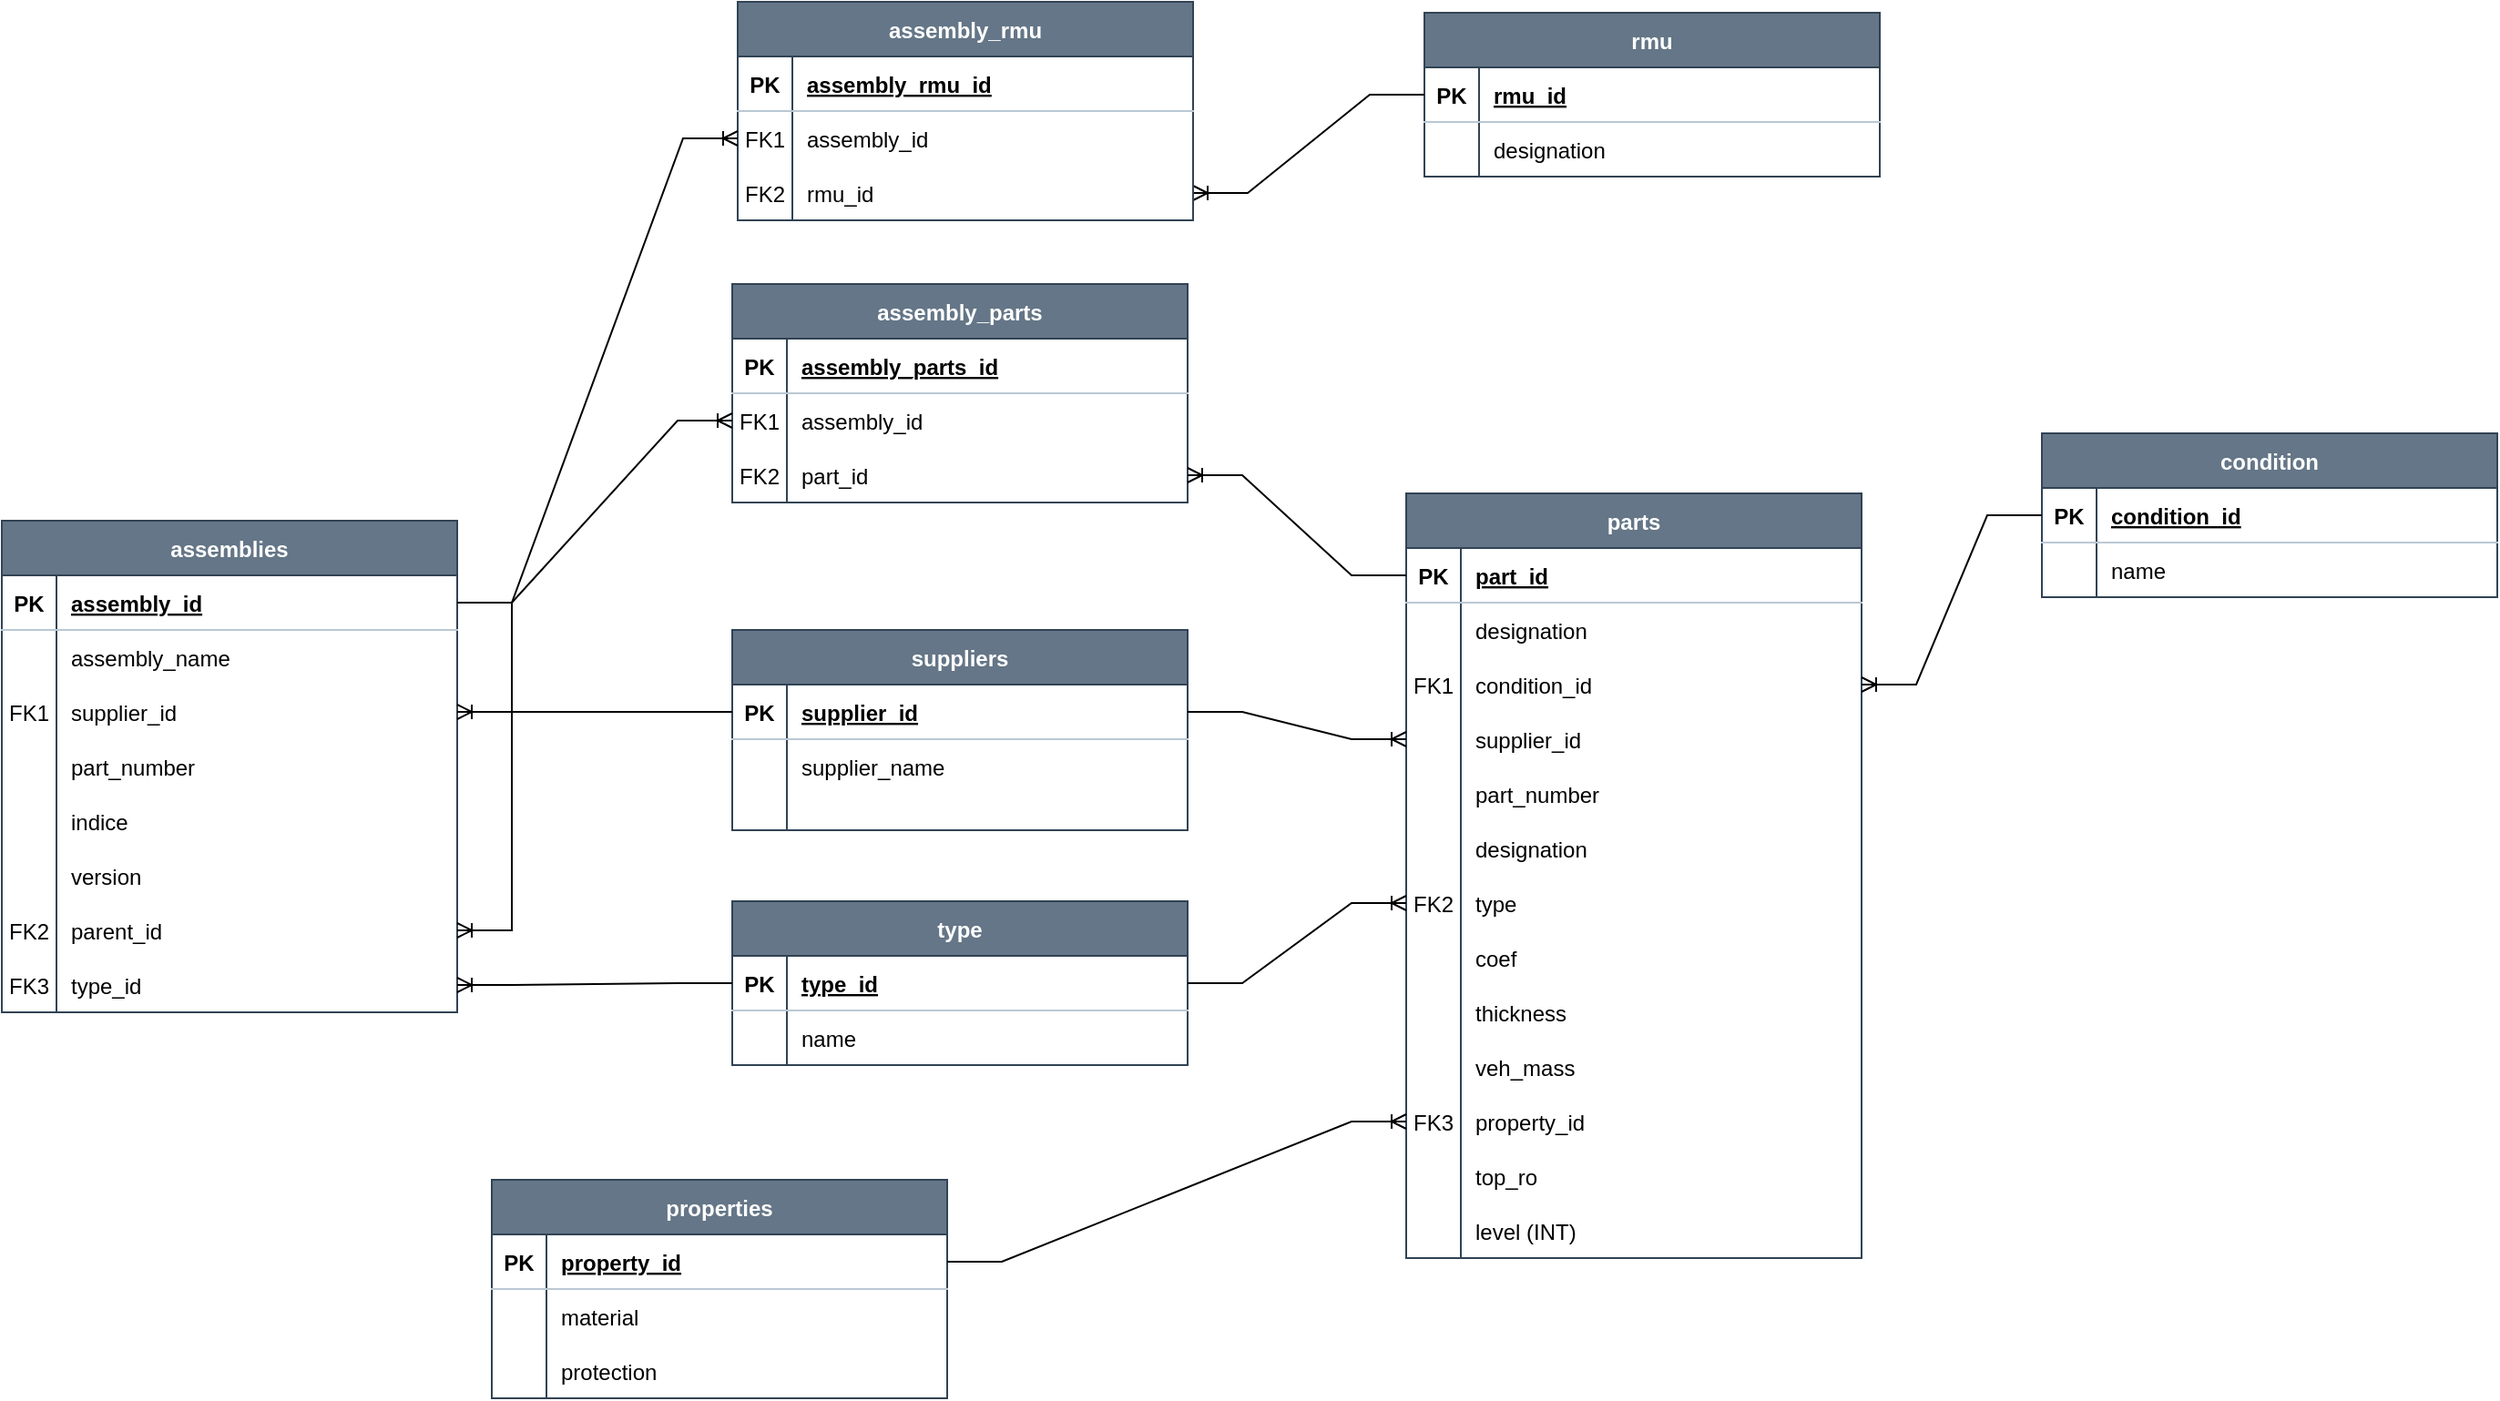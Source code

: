 <mxfile version="24.8.1">
  <diagram id="R2lEEEUBdFMjLlhIrx00" name="Page-1">
    <mxGraphModel dx="2087" dy="1278" grid="0" gridSize="10" guides="1" tooltips="1" connect="1" arrows="1" fold="1" page="0" pageScale="1" pageWidth="850" pageHeight="1100" background="#ffffff" math="0" shadow="0" extFonts="Permanent Marker^https://fonts.googleapis.com/css?family=Permanent+Marker">
      <root>
        <mxCell id="0" />
        <mxCell id="1" parent="0" />
        <mxCell id="C-vyLk0tnHw3VtMMgP7b-2" value="parts" style="shape=table;startSize=30;container=1;collapsible=1;childLayout=tableLayout;fixedRows=1;rowLines=0;fontStyle=1;align=center;resizeLast=1;fillColor=#647687;strokeColor=#314354;rounded=0;labelBackgroundColor=none;fontColor=#ffffff;" parent="1" vertex="1">
          <mxGeometry x="691" y="-24" width="250" height="420" as="geometry" />
        </mxCell>
        <mxCell id="C-vyLk0tnHw3VtMMgP7b-3" value="" style="shape=partialRectangle;collapsible=0;dropTarget=0;pointerEvents=0;fillColor=none;points=[[0,0.5],[1,0.5]];portConstraint=eastwest;top=0;left=0;right=0;bottom=1;rounded=0;labelBackgroundColor=none;strokeColor=#BAC8D3;fontColor=#000000;" parent="C-vyLk0tnHw3VtMMgP7b-2" vertex="1">
          <mxGeometry y="30" width="250" height="30" as="geometry" />
        </mxCell>
        <mxCell id="C-vyLk0tnHw3VtMMgP7b-4" value="PK" style="shape=partialRectangle;overflow=hidden;connectable=0;fillColor=none;top=0;left=0;bottom=0;right=0;fontStyle=1;rounded=0;labelBackgroundColor=none;strokeColor=#BAC8D3;fontColor=#000000;" parent="C-vyLk0tnHw3VtMMgP7b-3" vertex="1">
          <mxGeometry width="30" height="30" as="geometry">
            <mxRectangle width="30" height="30" as="alternateBounds" />
          </mxGeometry>
        </mxCell>
        <mxCell id="C-vyLk0tnHw3VtMMgP7b-5" value="part_id" style="shape=partialRectangle;overflow=hidden;connectable=0;fillColor=none;top=0;left=0;bottom=0;right=0;align=left;spacingLeft=6;fontStyle=5;rounded=0;labelBackgroundColor=none;strokeColor=#BAC8D3;fontColor=#000000;" parent="C-vyLk0tnHw3VtMMgP7b-3" vertex="1">
          <mxGeometry x="30" width="220" height="30" as="geometry">
            <mxRectangle width="220" height="30" as="alternateBounds" />
          </mxGeometry>
        </mxCell>
        <mxCell id="0ShSTFPj6rWT2oQjy-D8-31" value="" style="shape=partialRectangle;collapsible=0;dropTarget=0;pointerEvents=0;fillColor=none;points=[[0,0.5],[1,0.5]];portConstraint=eastwest;top=0;left=0;right=0;bottom=0;rounded=0;labelBackgroundColor=none;strokeColor=#BAC8D3;fontColor=#000000;" vertex="1" parent="C-vyLk0tnHw3VtMMgP7b-2">
          <mxGeometry y="60" width="250" height="30" as="geometry" />
        </mxCell>
        <mxCell id="0ShSTFPj6rWT2oQjy-D8-32" value="" style="shape=partialRectangle;overflow=hidden;connectable=0;fillColor=none;top=0;left=0;bottom=0;right=0;rounded=0;labelBackgroundColor=none;strokeColor=#BAC8D3;fontColor=#000000;" vertex="1" parent="0ShSTFPj6rWT2oQjy-D8-31">
          <mxGeometry width="30" height="30" as="geometry">
            <mxRectangle width="30" height="30" as="alternateBounds" />
          </mxGeometry>
        </mxCell>
        <mxCell id="0ShSTFPj6rWT2oQjy-D8-33" value="designation" style="shape=partialRectangle;overflow=hidden;connectable=0;fillColor=none;top=0;left=0;bottom=0;right=0;align=left;spacingLeft=6;rounded=0;labelBackgroundColor=none;strokeColor=#BAC8D3;fontColor=#000000;" vertex="1" parent="0ShSTFPj6rWT2oQjy-D8-31">
          <mxGeometry x="30" width="220" height="30" as="geometry">
            <mxRectangle width="220" height="30" as="alternateBounds" />
          </mxGeometry>
        </mxCell>
        <mxCell id="0ShSTFPj6rWT2oQjy-D8-37" value="" style="shape=partialRectangle;collapsible=0;dropTarget=0;pointerEvents=0;fillColor=none;points=[[0,0.5],[1,0.5]];portConstraint=eastwest;top=0;left=0;right=0;bottom=0;rounded=0;labelBackgroundColor=none;strokeColor=#BAC8D3;fontColor=#000000;" vertex="1" parent="C-vyLk0tnHw3VtMMgP7b-2">
          <mxGeometry y="90" width="250" height="30" as="geometry" />
        </mxCell>
        <mxCell id="0ShSTFPj6rWT2oQjy-D8-38" value="FK1" style="shape=partialRectangle;overflow=hidden;connectable=0;fillColor=none;top=0;left=0;bottom=0;right=0;rounded=0;labelBackgroundColor=none;strokeColor=#BAC8D3;fontColor=#000000;" vertex="1" parent="0ShSTFPj6rWT2oQjy-D8-37">
          <mxGeometry width="30" height="30" as="geometry">
            <mxRectangle width="30" height="30" as="alternateBounds" />
          </mxGeometry>
        </mxCell>
        <mxCell id="0ShSTFPj6rWT2oQjy-D8-39" value="condition_id" style="shape=partialRectangle;overflow=hidden;connectable=0;fillColor=none;top=0;left=0;bottom=0;right=0;align=left;spacingLeft=6;rounded=0;labelBackgroundColor=none;strokeColor=#BAC8D3;fontColor=#000000;" vertex="1" parent="0ShSTFPj6rWT2oQjy-D8-37">
          <mxGeometry x="30" width="220" height="30" as="geometry">
            <mxRectangle width="220" height="30" as="alternateBounds" />
          </mxGeometry>
        </mxCell>
        <mxCell id="0ShSTFPj6rWT2oQjy-D8-68" value="" style="shape=partialRectangle;collapsible=0;dropTarget=0;pointerEvents=0;fillColor=none;points=[[0,0.5],[1,0.5]];portConstraint=eastwest;top=0;left=0;right=0;bottom=0;rounded=0;labelBackgroundColor=none;strokeColor=#BAC8D3;fontColor=#000000;" vertex="1" parent="C-vyLk0tnHw3VtMMgP7b-2">
          <mxGeometry y="120" width="250" height="30" as="geometry" />
        </mxCell>
        <mxCell id="0ShSTFPj6rWT2oQjy-D8-69" value="" style="shape=partialRectangle;overflow=hidden;connectable=0;fillColor=none;top=0;left=0;bottom=0;right=0;rounded=0;labelBackgroundColor=none;strokeColor=#BAC8D3;fontColor=#000000;" vertex="1" parent="0ShSTFPj6rWT2oQjy-D8-68">
          <mxGeometry width="30" height="30" as="geometry">
            <mxRectangle width="30" height="30" as="alternateBounds" />
          </mxGeometry>
        </mxCell>
        <mxCell id="0ShSTFPj6rWT2oQjy-D8-70" value="supplier_id" style="shape=partialRectangle;overflow=hidden;connectable=0;fillColor=none;top=0;left=0;bottom=0;right=0;align=left;spacingLeft=6;rounded=0;labelBackgroundColor=none;strokeColor=#BAC8D3;fontColor=#000000;" vertex="1" parent="0ShSTFPj6rWT2oQjy-D8-68">
          <mxGeometry x="30" width="220" height="30" as="geometry">
            <mxRectangle width="220" height="30" as="alternateBounds" />
          </mxGeometry>
        </mxCell>
        <mxCell id="0ShSTFPj6rWT2oQjy-D8-71" value="" style="shape=partialRectangle;collapsible=0;dropTarget=0;pointerEvents=0;fillColor=none;points=[[0,0.5],[1,0.5]];portConstraint=eastwest;top=0;left=0;right=0;bottom=0;rounded=0;labelBackgroundColor=none;strokeColor=#BAC8D3;fontColor=#000000;" vertex="1" parent="C-vyLk0tnHw3VtMMgP7b-2">
          <mxGeometry y="150" width="250" height="30" as="geometry" />
        </mxCell>
        <mxCell id="0ShSTFPj6rWT2oQjy-D8-72" value="" style="shape=partialRectangle;overflow=hidden;connectable=0;fillColor=none;top=0;left=0;bottom=0;right=0;rounded=0;labelBackgroundColor=none;strokeColor=#BAC8D3;fontColor=#000000;" vertex="1" parent="0ShSTFPj6rWT2oQjy-D8-71">
          <mxGeometry width="30" height="30" as="geometry">
            <mxRectangle width="30" height="30" as="alternateBounds" />
          </mxGeometry>
        </mxCell>
        <mxCell id="0ShSTFPj6rWT2oQjy-D8-73" value="part_number" style="shape=partialRectangle;overflow=hidden;connectable=0;fillColor=none;top=0;left=0;bottom=0;right=0;align=left;spacingLeft=6;rounded=0;labelBackgroundColor=none;strokeColor=#BAC8D3;fontColor=#000000;" vertex="1" parent="0ShSTFPj6rWT2oQjy-D8-71">
          <mxGeometry x="30" width="220" height="30" as="geometry">
            <mxRectangle width="220" height="30" as="alternateBounds" />
          </mxGeometry>
        </mxCell>
        <mxCell id="0ShSTFPj6rWT2oQjy-D8-74" value="" style="shape=partialRectangle;collapsible=0;dropTarget=0;pointerEvents=0;fillColor=none;points=[[0,0.5],[1,0.5]];portConstraint=eastwest;top=0;left=0;right=0;bottom=0;rounded=0;labelBackgroundColor=none;strokeColor=#BAC8D3;fontColor=#000000;" vertex="1" parent="C-vyLk0tnHw3VtMMgP7b-2">
          <mxGeometry y="180" width="250" height="30" as="geometry" />
        </mxCell>
        <mxCell id="0ShSTFPj6rWT2oQjy-D8-75" value="" style="shape=partialRectangle;overflow=hidden;connectable=0;fillColor=none;top=0;left=0;bottom=0;right=0;rounded=0;labelBackgroundColor=none;strokeColor=#BAC8D3;fontColor=#000000;" vertex="1" parent="0ShSTFPj6rWT2oQjy-D8-74">
          <mxGeometry width="30" height="30" as="geometry">
            <mxRectangle width="30" height="30" as="alternateBounds" />
          </mxGeometry>
        </mxCell>
        <mxCell id="0ShSTFPj6rWT2oQjy-D8-76" value="designation" style="shape=partialRectangle;overflow=hidden;connectable=0;fillColor=none;top=0;left=0;bottom=0;right=0;align=left;spacingLeft=6;rounded=0;labelBackgroundColor=none;strokeColor=#BAC8D3;fontColor=#000000;" vertex="1" parent="0ShSTFPj6rWT2oQjy-D8-74">
          <mxGeometry x="30" width="220" height="30" as="geometry">
            <mxRectangle width="220" height="30" as="alternateBounds" />
          </mxGeometry>
        </mxCell>
        <mxCell id="0ShSTFPj6rWT2oQjy-D8-77" value="" style="shape=partialRectangle;collapsible=0;dropTarget=0;pointerEvents=0;fillColor=none;points=[[0,0.5],[1,0.5]];portConstraint=eastwest;top=0;left=0;right=0;bottom=0;rounded=0;labelBackgroundColor=none;strokeColor=#BAC8D3;fontColor=#000000;" vertex="1" parent="C-vyLk0tnHw3VtMMgP7b-2">
          <mxGeometry y="210" width="250" height="30" as="geometry" />
        </mxCell>
        <mxCell id="0ShSTFPj6rWT2oQjy-D8-78" value="FK2" style="shape=partialRectangle;overflow=hidden;connectable=0;fillColor=none;top=0;left=0;bottom=0;right=0;rounded=0;labelBackgroundColor=none;strokeColor=#BAC8D3;fontColor=#000000;" vertex="1" parent="0ShSTFPj6rWT2oQjy-D8-77">
          <mxGeometry width="30" height="30" as="geometry">
            <mxRectangle width="30" height="30" as="alternateBounds" />
          </mxGeometry>
        </mxCell>
        <mxCell id="0ShSTFPj6rWT2oQjy-D8-79" value="type" style="shape=partialRectangle;overflow=hidden;connectable=0;fillColor=none;top=0;left=0;bottom=0;right=0;align=left;spacingLeft=6;rounded=0;labelBackgroundColor=none;strokeColor=#BAC8D3;fontColor=#000000;" vertex="1" parent="0ShSTFPj6rWT2oQjy-D8-77">
          <mxGeometry x="30" width="220" height="30" as="geometry">
            <mxRectangle width="220" height="30" as="alternateBounds" />
          </mxGeometry>
        </mxCell>
        <mxCell id="0ShSTFPj6rWT2oQjy-D8-182" value="" style="shape=partialRectangle;collapsible=0;dropTarget=0;pointerEvents=0;fillColor=none;points=[[0,0.5],[1,0.5]];portConstraint=eastwest;top=0;left=0;right=0;bottom=0;rounded=0;labelBackgroundColor=none;strokeColor=#BAC8D3;fontColor=#000000;" vertex="1" parent="C-vyLk0tnHw3VtMMgP7b-2">
          <mxGeometry y="240" width="250" height="30" as="geometry" />
        </mxCell>
        <mxCell id="0ShSTFPj6rWT2oQjy-D8-183" value="" style="shape=partialRectangle;overflow=hidden;connectable=0;fillColor=none;top=0;left=0;bottom=0;right=0;rounded=0;labelBackgroundColor=none;strokeColor=#BAC8D3;fontColor=#000000;" vertex="1" parent="0ShSTFPj6rWT2oQjy-D8-182">
          <mxGeometry width="30" height="30" as="geometry">
            <mxRectangle width="30" height="30" as="alternateBounds" />
          </mxGeometry>
        </mxCell>
        <mxCell id="0ShSTFPj6rWT2oQjy-D8-184" value="coef" style="shape=partialRectangle;overflow=hidden;connectable=0;fillColor=none;top=0;left=0;bottom=0;right=0;align=left;spacingLeft=6;rounded=0;labelBackgroundColor=none;strokeColor=#BAC8D3;fontColor=#000000;" vertex="1" parent="0ShSTFPj6rWT2oQjy-D8-182">
          <mxGeometry x="30" width="220" height="30" as="geometry">
            <mxRectangle width="220" height="30" as="alternateBounds" />
          </mxGeometry>
        </mxCell>
        <mxCell id="0ShSTFPj6rWT2oQjy-D8-185" value="" style="shape=partialRectangle;collapsible=0;dropTarget=0;pointerEvents=0;fillColor=none;points=[[0,0.5],[1,0.5]];portConstraint=eastwest;top=0;left=0;right=0;bottom=0;rounded=0;labelBackgroundColor=none;strokeColor=#BAC8D3;fontColor=#000000;" vertex="1" parent="C-vyLk0tnHw3VtMMgP7b-2">
          <mxGeometry y="270" width="250" height="30" as="geometry" />
        </mxCell>
        <mxCell id="0ShSTFPj6rWT2oQjy-D8-186" value="" style="shape=partialRectangle;overflow=hidden;connectable=0;fillColor=none;top=0;left=0;bottom=0;right=0;rounded=0;labelBackgroundColor=none;strokeColor=#BAC8D3;fontColor=#000000;" vertex="1" parent="0ShSTFPj6rWT2oQjy-D8-185">
          <mxGeometry width="30" height="30" as="geometry">
            <mxRectangle width="30" height="30" as="alternateBounds" />
          </mxGeometry>
        </mxCell>
        <mxCell id="0ShSTFPj6rWT2oQjy-D8-187" value="thickness" style="shape=partialRectangle;overflow=hidden;connectable=0;fillColor=none;top=0;left=0;bottom=0;right=0;align=left;spacingLeft=6;rounded=0;labelBackgroundColor=none;strokeColor=#BAC8D3;fontColor=#000000;" vertex="1" parent="0ShSTFPj6rWT2oQjy-D8-185">
          <mxGeometry x="30" width="220" height="30" as="geometry">
            <mxRectangle width="220" height="30" as="alternateBounds" />
          </mxGeometry>
        </mxCell>
        <mxCell id="0ShSTFPj6rWT2oQjy-D8-188" value="" style="shape=partialRectangle;collapsible=0;dropTarget=0;pointerEvents=0;fillColor=none;points=[[0,0.5],[1,0.5]];portConstraint=eastwest;top=0;left=0;right=0;bottom=0;rounded=0;labelBackgroundColor=none;strokeColor=#BAC8D3;fontColor=#000000;" vertex="1" parent="C-vyLk0tnHw3VtMMgP7b-2">
          <mxGeometry y="300" width="250" height="30" as="geometry" />
        </mxCell>
        <mxCell id="0ShSTFPj6rWT2oQjy-D8-189" value="" style="shape=partialRectangle;overflow=hidden;connectable=0;fillColor=none;top=0;left=0;bottom=0;right=0;rounded=0;labelBackgroundColor=none;strokeColor=#BAC8D3;fontColor=#000000;" vertex="1" parent="0ShSTFPj6rWT2oQjy-D8-188">
          <mxGeometry width="30" height="30" as="geometry">
            <mxRectangle width="30" height="30" as="alternateBounds" />
          </mxGeometry>
        </mxCell>
        <mxCell id="0ShSTFPj6rWT2oQjy-D8-190" value="veh_mass" style="shape=partialRectangle;overflow=hidden;connectable=0;fillColor=none;top=0;left=0;bottom=0;right=0;align=left;spacingLeft=6;rounded=0;labelBackgroundColor=none;strokeColor=#BAC8D3;fontColor=#000000;" vertex="1" parent="0ShSTFPj6rWT2oQjy-D8-188">
          <mxGeometry x="30" width="220" height="30" as="geometry">
            <mxRectangle width="220" height="30" as="alternateBounds" />
          </mxGeometry>
        </mxCell>
        <mxCell id="0ShSTFPj6rWT2oQjy-D8-191" value="" style="shape=partialRectangle;collapsible=0;dropTarget=0;pointerEvents=0;fillColor=none;points=[[0,0.5],[1,0.5]];portConstraint=eastwest;top=0;left=0;right=0;bottom=0;rounded=0;labelBackgroundColor=none;strokeColor=#BAC8D3;fontColor=#000000;" vertex="1" parent="C-vyLk0tnHw3VtMMgP7b-2">
          <mxGeometry y="330" width="250" height="30" as="geometry" />
        </mxCell>
        <mxCell id="0ShSTFPj6rWT2oQjy-D8-192" value="FK3" style="shape=partialRectangle;overflow=hidden;connectable=0;fillColor=none;top=0;left=0;bottom=0;right=0;rounded=0;labelBackgroundColor=none;strokeColor=#BAC8D3;fontColor=#000000;" vertex="1" parent="0ShSTFPj6rWT2oQjy-D8-191">
          <mxGeometry width="30" height="30" as="geometry">
            <mxRectangle width="30" height="30" as="alternateBounds" />
          </mxGeometry>
        </mxCell>
        <mxCell id="0ShSTFPj6rWT2oQjy-D8-193" value="property_id" style="shape=partialRectangle;overflow=hidden;connectable=0;fillColor=none;top=0;left=0;bottom=0;right=0;align=left;spacingLeft=6;rounded=0;labelBackgroundColor=none;strokeColor=#BAC8D3;fontColor=#000000;" vertex="1" parent="0ShSTFPj6rWT2oQjy-D8-191">
          <mxGeometry x="30" width="220" height="30" as="geometry">
            <mxRectangle width="220" height="30" as="alternateBounds" />
          </mxGeometry>
        </mxCell>
        <mxCell id="0ShSTFPj6rWT2oQjy-D8-197" value="" style="shape=partialRectangle;collapsible=0;dropTarget=0;pointerEvents=0;fillColor=none;points=[[0,0.5],[1,0.5]];portConstraint=eastwest;top=0;left=0;right=0;bottom=0;rounded=0;labelBackgroundColor=none;strokeColor=#BAC8D3;fontColor=#000000;" vertex="1" parent="C-vyLk0tnHw3VtMMgP7b-2">
          <mxGeometry y="360" width="250" height="30" as="geometry" />
        </mxCell>
        <mxCell id="0ShSTFPj6rWT2oQjy-D8-198" value="" style="shape=partialRectangle;overflow=hidden;connectable=0;fillColor=none;top=0;left=0;bottom=0;right=0;rounded=0;labelBackgroundColor=none;strokeColor=#BAC8D3;fontColor=#000000;" vertex="1" parent="0ShSTFPj6rWT2oQjy-D8-197">
          <mxGeometry width="30" height="30" as="geometry">
            <mxRectangle width="30" height="30" as="alternateBounds" />
          </mxGeometry>
        </mxCell>
        <mxCell id="0ShSTFPj6rWT2oQjy-D8-199" value="top_ro " style="shape=partialRectangle;overflow=hidden;connectable=0;fillColor=none;top=0;left=0;bottom=0;right=0;align=left;spacingLeft=6;rounded=0;labelBackgroundColor=none;strokeColor=#BAC8D3;fontColor=#000000;" vertex="1" parent="0ShSTFPj6rWT2oQjy-D8-197">
          <mxGeometry x="30" width="220" height="30" as="geometry">
            <mxRectangle width="220" height="30" as="alternateBounds" />
          </mxGeometry>
        </mxCell>
        <mxCell id="0ShSTFPj6rWT2oQjy-D8-200" value="" style="shape=partialRectangle;collapsible=0;dropTarget=0;pointerEvents=0;fillColor=none;points=[[0,0.5],[1,0.5]];portConstraint=eastwest;top=0;left=0;right=0;bottom=0;rounded=0;labelBackgroundColor=none;strokeColor=#BAC8D3;fontColor=#000000;" vertex="1" parent="C-vyLk0tnHw3VtMMgP7b-2">
          <mxGeometry y="390" width="250" height="30" as="geometry" />
        </mxCell>
        <mxCell id="0ShSTFPj6rWT2oQjy-D8-201" value="" style="shape=partialRectangle;overflow=hidden;connectable=0;fillColor=none;top=0;left=0;bottom=0;right=0;rounded=0;labelBackgroundColor=none;strokeColor=#BAC8D3;fontColor=#000000;" vertex="1" parent="0ShSTFPj6rWT2oQjy-D8-200">
          <mxGeometry width="30" height="30" as="geometry">
            <mxRectangle width="30" height="30" as="alternateBounds" />
          </mxGeometry>
        </mxCell>
        <mxCell id="0ShSTFPj6rWT2oQjy-D8-202" value="level (INT)" style="shape=partialRectangle;overflow=hidden;connectable=0;fillColor=none;top=0;left=0;bottom=0;right=0;align=left;spacingLeft=6;rounded=0;labelBackgroundColor=none;strokeColor=#BAC8D3;fontColor=#000000;" vertex="1" parent="0ShSTFPj6rWT2oQjy-D8-200">
          <mxGeometry x="30" width="220" height="30" as="geometry">
            <mxRectangle width="220" height="30" as="alternateBounds" />
          </mxGeometry>
        </mxCell>
        <mxCell id="C-vyLk0tnHw3VtMMgP7b-13" value="suppliers" style="shape=table;startSize=30;container=1;collapsible=1;childLayout=tableLayout;fixedRows=1;rowLines=0;fontStyle=1;align=center;resizeLast=1;fillColor=#647687;strokeColor=#314354;fontColor=#ffffff;rounded=0;labelBackgroundColor=none;" parent="1" vertex="1">
          <mxGeometry x="321" y="51" width="250" height="110" as="geometry" />
        </mxCell>
        <mxCell id="C-vyLk0tnHw3VtMMgP7b-14" value="" style="shape=partialRectangle;collapsible=0;dropTarget=0;pointerEvents=0;fillColor=none;points=[[0,0.5],[1,0.5]];portConstraint=eastwest;top=0;left=0;right=0;bottom=1;rounded=0;labelBackgroundColor=none;strokeColor=#BAC8D3;fontColor=#000000;" parent="C-vyLk0tnHw3VtMMgP7b-13" vertex="1">
          <mxGeometry y="30" width="250" height="30" as="geometry" />
        </mxCell>
        <mxCell id="C-vyLk0tnHw3VtMMgP7b-15" value="PK" style="shape=partialRectangle;overflow=hidden;connectable=0;fillColor=none;top=0;left=0;bottom=0;right=0;fontStyle=1;rounded=0;labelBackgroundColor=none;strokeColor=#BAC8D3;fontColor=#000000;" parent="C-vyLk0tnHw3VtMMgP7b-14" vertex="1">
          <mxGeometry width="30" height="30" as="geometry">
            <mxRectangle width="30" height="30" as="alternateBounds" />
          </mxGeometry>
        </mxCell>
        <mxCell id="C-vyLk0tnHw3VtMMgP7b-16" value="supplier_id" style="shape=partialRectangle;overflow=hidden;connectable=0;fillColor=none;top=0;left=0;bottom=0;right=0;align=left;spacingLeft=6;fontStyle=5;rounded=0;labelBackgroundColor=none;strokeColor=#BAC8D3;fontColor=#000000;" parent="C-vyLk0tnHw3VtMMgP7b-14" vertex="1">
          <mxGeometry x="30" width="220" height="30" as="geometry">
            <mxRectangle width="220" height="30" as="alternateBounds" />
          </mxGeometry>
        </mxCell>
        <mxCell id="C-vyLk0tnHw3VtMMgP7b-17" value="" style="shape=partialRectangle;collapsible=0;dropTarget=0;pointerEvents=0;fillColor=none;points=[[0,0.5],[1,0.5]];portConstraint=eastwest;top=0;left=0;right=0;bottom=0;rounded=0;labelBackgroundColor=none;strokeColor=#BAC8D3;fontColor=#000000;" parent="C-vyLk0tnHw3VtMMgP7b-13" vertex="1">
          <mxGeometry y="60" width="250" height="30" as="geometry" />
        </mxCell>
        <mxCell id="C-vyLk0tnHw3VtMMgP7b-18" value="" style="shape=partialRectangle;overflow=hidden;connectable=0;fillColor=none;top=0;left=0;bottom=0;right=0;rounded=0;labelBackgroundColor=none;strokeColor=#BAC8D3;fontColor=#000000;" parent="C-vyLk0tnHw3VtMMgP7b-17" vertex="1">
          <mxGeometry width="30" height="30" as="geometry">
            <mxRectangle width="30" height="30" as="alternateBounds" />
          </mxGeometry>
        </mxCell>
        <mxCell id="C-vyLk0tnHw3VtMMgP7b-19" value="supplier_name" style="shape=partialRectangle;overflow=hidden;connectable=0;fillColor=none;top=0;left=0;bottom=0;right=0;align=left;spacingLeft=6;rounded=0;labelBackgroundColor=none;strokeColor=#BAC8D3;fontColor=#000000;" parent="C-vyLk0tnHw3VtMMgP7b-17" vertex="1">
          <mxGeometry x="30" width="220" height="30" as="geometry">
            <mxRectangle width="220" height="30" as="alternateBounds" />
          </mxGeometry>
        </mxCell>
        <mxCell id="C-vyLk0tnHw3VtMMgP7b-20" value="" style="shape=partialRectangle;collapsible=0;dropTarget=0;pointerEvents=0;fillColor=none;points=[[0,0.5],[1,0.5]];portConstraint=eastwest;top=0;left=0;right=0;bottom=0;rounded=0;labelBackgroundColor=none;strokeColor=#BAC8D3;fontColor=#000000;" parent="C-vyLk0tnHw3VtMMgP7b-13" vertex="1">
          <mxGeometry y="90" width="250" height="20" as="geometry" />
        </mxCell>
        <mxCell id="C-vyLk0tnHw3VtMMgP7b-21" value="" style="shape=partialRectangle;overflow=hidden;connectable=0;fillColor=none;top=0;left=0;bottom=0;right=0;rounded=0;labelBackgroundColor=none;strokeColor=#BAC8D3;fontColor=#000000;" parent="C-vyLk0tnHw3VtMMgP7b-20" vertex="1">
          <mxGeometry width="30" height="20" as="geometry">
            <mxRectangle width="30" height="20" as="alternateBounds" />
          </mxGeometry>
        </mxCell>
        <mxCell id="C-vyLk0tnHw3VtMMgP7b-22" value="" style="shape=partialRectangle;overflow=hidden;connectable=0;fillColor=none;top=0;left=0;bottom=0;right=0;align=left;spacingLeft=6;rounded=0;labelBackgroundColor=none;strokeColor=#BAC8D3;fontColor=#000000;" parent="C-vyLk0tnHw3VtMMgP7b-20" vertex="1">
          <mxGeometry x="30" width="220" height="20" as="geometry">
            <mxRectangle width="220" height="20" as="alternateBounds" />
          </mxGeometry>
        </mxCell>
        <mxCell id="C-vyLk0tnHw3VtMMgP7b-23" value="assemblies" style="shape=table;startSize=30;container=1;collapsible=1;childLayout=tableLayout;fixedRows=1;rowLines=0;fontStyle=1;align=center;resizeLast=1;fillColor=#647687;strokeColor=#314354;fontColor=#ffffff;rounded=0;labelBackgroundColor=none;" parent="1" vertex="1">
          <mxGeometry x="-80" y="-9" width="250" height="270" as="geometry" />
        </mxCell>
        <mxCell id="C-vyLk0tnHw3VtMMgP7b-24" value="" style="shape=partialRectangle;collapsible=0;dropTarget=0;pointerEvents=0;fillColor=none;points=[[0,0.5],[1,0.5]];portConstraint=eastwest;top=0;left=0;right=0;bottom=1;rounded=0;labelBackgroundColor=none;strokeColor=#BAC8D3;fontColor=#000000;" parent="C-vyLk0tnHw3VtMMgP7b-23" vertex="1">
          <mxGeometry y="30" width="250" height="30" as="geometry" />
        </mxCell>
        <mxCell id="C-vyLk0tnHw3VtMMgP7b-25" value="PK" style="shape=partialRectangle;overflow=hidden;connectable=0;fillColor=none;top=0;left=0;bottom=0;right=0;fontStyle=1;rounded=0;labelBackgroundColor=none;strokeColor=#BAC8D3;fontColor=#000000;" parent="C-vyLk0tnHw3VtMMgP7b-24" vertex="1">
          <mxGeometry width="30" height="30" as="geometry">
            <mxRectangle width="30" height="30" as="alternateBounds" />
          </mxGeometry>
        </mxCell>
        <mxCell id="C-vyLk0tnHw3VtMMgP7b-26" value="assembly_id" style="shape=partialRectangle;overflow=hidden;connectable=0;fillColor=none;top=0;left=0;bottom=0;right=0;align=left;spacingLeft=6;fontStyle=5;rounded=0;labelBackgroundColor=none;strokeColor=#BAC8D3;fontColor=#000000;" parent="C-vyLk0tnHw3VtMMgP7b-24" vertex="1">
          <mxGeometry x="30" width="220" height="30" as="geometry">
            <mxRectangle width="220" height="30" as="alternateBounds" />
          </mxGeometry>
        </mxCell>
        <mxCell id="C-vyLk0tnHw3VtMMgP7b-27" value="" style="shape=partialRectangle;collapsible=0;dropTarget=0;pointerEvents=0;fillColor=none;points=[[0,0.5],[1,0.5]];portConstraint=eastwest;top=0;left=0;right=0;bottom=0;rounded=0;labelBackgroundColor=none;strokeColor=#BAC8D3;fontColor=#000000;" parent="C-vyLk0tnHw3VtMMgP7b-23" vertex="1">
          <mxGeometry y="60" width="250" height="30" as="geometry" />
        </mxCell>
        <mxCell id="C-vyLk0tnHw3VtMMgP7b-28" value="" style="shape=partialRectangle;overflow=hidden;connectable=0;fillColor=none;top=0;left=0;bottom=0;right=0;rounded=0;labelBackgroundColor=none;strokeColor=#BAC8D3;fontColor=#000000;" parent="C-vyLk0tnHw3VtMMgP7b-27" vertex="1">
          <mxGeometry width="30" height="30" as="geometry">
            <mxRectangle width="30" height="30" as="alternateBounds" />
          </mxGeometry>
        </mxCell>
        <mxCell id="C-vyLk0tnHw3VtMMgP7b-29" value="assembly_name" style="shape=partialRectangle;overflow=hidden;connectable=0;fillColor=none;top=0;left=0;bottom=0;right=0;align=left;spacingLeft=6;rounded=0;labelBackgroundColor=none;strokeColor=#BAC8D3;fontColor=#000000;" parent="C-vyLk0tnHw3VtMMgP7b-27" vertex="1">
          <mxGeometry x="30" width="220" height="30" as="geometry">
            <mxRectangle width="220" height="30" as="alternateBounds" />
          </mxGeometry>
        </mxCell>
        <mxCell id="0ShSTFPj6rWT2oQjy-D8-28" value="" style="shape=partialRectangle;collapsible=0;dropTarget=0;pointerEvents=0;fillColor=none;points=[[0,0.5],[1,0.5]];portConstraint=eastwest;top=0;left=0;right=0;bottom=0;rounded=0;labelBackgroundColor=none;strokeColor=#BAC8D3;fontColor=#000000;" vertex="1" parent="C-vyLk0tnHw3VtMMgP7b-23">
          <mxGeometry y="90" width="250" height="30" as="geometry" />
        </mxCell>
        <mxCell id="0ShSTFPj6rWT2oQjy-D8-29" value="FK1" style="shape=partialRectangle;overflow=hidden;connectable=0;fillColor=none;top=0;left=0;bottom=0;right=0;rounded=0;labelBackgroundColor=none;strokeColor=#BAC8D3;fontColor=#000000;" vertex="1" parent="0ShSTFPj6rWT2oQjy-D8-28">
          <mxGeometry width="30" height="30" as="geometry">
            <mxRectangle width="30" height="30" as="alternateBounds" />
          </mxGeometry>
        </mxCell>
        <mxCell id="0ShSTFPj6rWT2oQjy-D8-30" value="supplier_id" style="shape=partialRectangle;overflow=hidden;connectable=0;fillColor=none;top=0;left=0;bottom=0;right=0;align=left;spacingLeft=6;rounded=0;labelBackgroundColor=none;strokeColor=#BAC8D3;fontColor=#000000;" vertex="1" parent="0ShSTFPj6rWT2oQjy-D8-28">
          <mxGeometry x="30" width="220" height="30" as="geometry">
            <mxRectangle width="220" height="30" as="alternateBounds" />
          </mxGeometry>
        </mxCell>
        <mxCell id="0ShSTFPj6rWT2oQjy-D8-40" value="" style="shape=partialRectangle;collapsible=0;dropTarget=0;pointerEvents=0;fillColor=none;points=[[0,0.5],[1,0.5]];portConstraint=eastwest;top=0;left=0;right=0;bottom=0;rounded=0;labelBackgroundColor=none;strokeColor=#BAC8D3;fontColor=#000000;" vertex="1" parent="C-vyLk0tnHw3VtMMgP7b-23">
          <mxGeometry y="120" width="250" height="30" as="geometry" />
        </mxCell>
        <mxCell id="0ShSTFPj6rWT2oQjy-D8-41" value="" style="shape=partialRectangle;overflow=hidden;connectable=0;fillColor=none;top=0;left=0;bottom=0;right=0;rounded=0;labelBackgroundColor=none;strokeColor=#BAC8D3;fontColor=#000000;" vertex="1" parent="0ShSTFPj6rWT2oQjy-D8-40">
          <mxGeometry width="30" height="30" as="geometry">
            <mxRectangle width="30" height="30" as="alternateBounds" />
          </mxGeometry>
        </mxCell>
        <mxCell id="0ShSTFPj6rWT2oQjy-D8-42" value="part_number" style="shape=partialRectangle;overflow=hidden;connectable=0;fillColor=none;top=0;left=0;bottom=0;right=0;align=left;spacingLeft=6;rounded=0;labelBackgroundColor=none;strokeColor=#BAC8D3;fontColor=#000000;" vertex="1" parent="0ShSTFPj6rWT2oQjy-D8-40">
          <mxGeometry x="30" width="220" height="30" as="geometry">
            <mxRectangle width="220" height="30" as="alternateBounds" />
          </mxGeometry>
        </mxCell>
        <mxCell id="0ShSTFPj6rWT2oQjy-D8-43" value="" style="shape=partialRectangle;collapsible=0;dropTarget=0;pointerEvents=0;fillColor=none;points=[[0,0.5],[1,0.5]];portConstraint=eastwest;top=0;left=0;right=0;bottom=0;rounded=0;labelBackgroundColor=none;strokeColor=#BAC8D3;fontColor=#000000;" vertex="1" parent="C-vyLk0tnHw3VtMMgP7b-23">
          <mxGeometry y="150" width="250" height="30" as="geometry" />
        </mxCell>
        <mxCell id="0ShSTFPj6rWT2oQjy-D8-44" value="" style="shape=partialRectangle;overflow=hidden;connectable=0;fillColor=none;top=0;left=0;bottom=0;right=0;rounded=0;labelBackgroundColor=none;strokeColor=#BAC8D3;fontColor=#000000;" vertex="1" parent="0ShSTFPj6rWT2oQjy-D8-43">
          <mxGeometry width="30" height="30" as="geometry">
            <mxRectangle width="30" height="30" as="alternateBounds" />
          </mxGeometry>
        </mxCell>
        <mxCell id="0ShSTFPj6rWT2oQjy-D8-45" value="indice" style="shape=partialRectangle;overflow=hidden;connectable=0;fillColor=none;top=0;left=0;bottom=0;right=0;align=left;spacingLeft=6;rounded=0;labelBackgroundColor=none;strokeColor=#BAC8D3;fontColor=#000000;" vertex="1" parent="0ShSTFPj6rWT2oQjy-D8-43">
          <mxGeometry x="30" width="220" height="30" as="geometry">
            <mxRectangle width="220" height="30" as="alternateBounds" />
          </mxGeometry>
        </mxCell>
        <mxCell id="0ShSTFPj6rWT2oQjy-D8-65" value="" style="shape=partialRectangle;collapsible=0;dropTarget=0;pointerEvents=0;fillColor=none;points=[[0,0.5],[1,0.5]];portConstraint=eastwest;top=0;left=0;right=0;bottom=0;rounded=0;labelBackgroundColor=none;strokeColor=#BAC8D3;fontColor=#000000;" vertex="1" parent="C-vyLk0tnHw3VtMMgP7b-23">
          <mxGeometry y="180" width="250" height="30" as="geometry" />
        </mxCell>
        <mxCell id="0ShSTFPj6rWT2oQjy-D8-66" value="" style="shape=partialRectangle;overflow=hidden;connectable=0;fillColor=none;top=0;left=0;bottom=0;right=0;rounded=0;labelBackgroundColor=none;strokeColor=#BAC8D3;fontColor=#000000;" vertex="1" parent="0ShSTFPj6rWT2oQjy-D8-65">
          <mxGeometry width="30" height="30" as="geometry">
            <mxRectangle width="30" height="30" as="alternateBounds" />
          </mxGeometry>
        </mxCell>
        <mxCell id="0ShSTFPj6rWT2oQjy-D8-67" value="version" style="shape=partialRectangle;overflow=hidden;connectable=0;fillColor=none;top=0;left=0;bottom=0;right=0;align=left;spacingLeft=6;rounded=0;labelBackgroundColor=none;strokeColor=#BAC8D3;fontColor=#000000;" vertex="1" parent="0ShSTFPj6rWT2oQjy-D8-65">
          <mxGeometry x="30" width="220" height="30" as="geometry">
            <mxRectangle width="220" height="30" as="alternateBounds" />
          </mxGeometry>
        </mxCell>
        <mxCell id="0ShSTFPj6rWT2oQjy-D8-177" value="" style="shape=partialRectangle;collapsible=0;dropTarget=0;pointerEvents=0;fillColor=none;points=[[0,0.5],[1,0.5]];portConstraint=eastwest;top=0;left=0;right=0;bottom=0;rounded=0;labelBackgroundColor=none;strokeColor=#BAC8D3;fontColor=#000000;" vertex="1" parent="C-vyLk0tnHw3VtMMgP7b-23">
          <mxGeometry y="210" width="250" height="30" as="geometry" />
        </mxCell>
        <mxCell id="0ShSTFPj6rWT2oQjy-D8-178" value="FK2" style="shape=partialRectangle;overflow=hidden;connectable=0;fillColor=none;top=0;left=0;bottom=0;right=0;rounded=0;labelBackgroundColor=none;strokeColor=#BAC8D3;fontColor=#000000;" vertex="1" parent="0ShSTFPj6rWT2oQjy-D8-177">
          <mxGeometry width="30" height="30" as="geometry">
            <mxRectangle width="30" height="30" as="alternateBounds" />
          </mxGeometry>
        </mxCell>
        <mxCell id="0ShSTFPj6rWT2oQjy-D8-179" value="parent_id" style="shape=partialRectangle;overflow=hidden;connectable=0;fillColor=none;top=0;left=0;bottom=0;right=0;align=left;spacingLeft=6;rounded=0;labelBackgroundColor=none;strokeColor=#BAC8D3;fontColor=#000000;" vertex="1" parent="0ShSTFPj6rWT2oQjy-D8-177">
          <mxGeometry x="30" width="220" height="30" as="geometry">
            <mxRectangle width="220" height="30" as="alternateBounds" />
          </mxGeometry>
        </mxCell>
        <mxCell id="0ShSTFPj6rWT2oQjy-D8-181" value="" style="edgeStyle=entityRelationEdgeStyle;fontSize=12;html=1;endArrow=ERoneToMany;rounded=0;labelBackgroundColor=none;fontColor=#000000;" edge="1" parent="C-vyLk0tnHw3VtMMgP7b-23" source="C-vyLk0tnHw3VtMMgP7b-24" target="0ShSTFPj6rWT2oQjy-D8-177">
          <mxGeometry width="100" height="100" relative="1" as="geometry">
            <mxPoint x="-119" y="397" as="sourcePoint" />
            <mxPoint x="32" y="297" as="targetPoint" />
            <Array as="points">
              <mxPoint x="205" y="137" />
            </Array>
          </mxGeometry>
        </mxCell>
        <mxCell id="0ShSTFPj6rWT2oQjy-D8-214" value="" style="shape=partialRectangle;collapsible=0;dropTarget=0;pointerEvents=0;fillColor=none;points=[[0,0.5],[1,0.5]];portConstraint=eastwest;top=0;left=0;right=0;bottom=0;rounded=0;labelBackgroundColor=none;strokeColor=#BAC8D3;fontColor=#000000;" vertex="1" parent="C-vyLk0tnHw3VtMMgP7b-23">
          <mxGeometry y="240" width="250" height="30" as="geometry" />
        </mxCell>
        <mxCell id="0ShSTFPj6rWT2oQjy-D8-215" value="FK3" style="shape=partialRectangle;overflow=hidden;connectable=0;fillColor=none;top=0;left=0;bottom=0;right=0;rounded=0;labelBackgroundColor=none;strokeColor=#BAC8D3;fontColor=#000000;" vertex="1" parent="0ShSTFPj6rWT2oQjy-D8-214">
          <mxGeometry width="30" height="30" as="geometry">
            <mxRectangle width="30" height="30" as="alternateBounds" />
          </mxGeometry>
        </mxCell>
        <mxCell id="0ShSTFPj6rWT2oQjy-D8-216" value="type_id" style="shape=partialRectangle;overflow=hidden;connectable=0;fillColor=none;top=0;left=0;bottom=0;right=0;align=left;spacingLeft=6;rounded=0;labelBackgroundColor=none;strokeColor=#BAC8D3;fontColor=#000000;" vertex="1" parent="0ShSTFPj6rWT2oQjy-D8-214">
          <mxGeometry x="30" width="220" height="30" as="geometry">
            <mxRectangle width="220" height="30" as="alternateBounds" />
          </mxGeometry>
        </mxCell>
        <mxCell id="0ShSTFPj6rWT2oQjy-D8-80" value="type" style="shape=table;startSize=30;container=1;collapsible=1;childLayout=tableLayout;fixedRows=1;rowLines=0;fontStyle=1;align=center;resizeLast=1;fillColor=#647687;strokeColor=#314354;fontColor=#ffffff;rounded=0;labelBackgroundColor=none;" vertex="1" parent="1">
          <mxGeometry x="321" y="200" width="250" height="90" as="geometry" />
        </mxCell>
        <mxCell id="0ShSTFPj6rWT2oQjy-D8-81" value="" style="shape=partialRectangle;collapsible=0;dropTarget=0;pointerEvents=0;fillColor=none;points=[[0,0.5],[1,0.5]];portConstraint=eastwest;top=0;left=0;right=0;bottom=1;rounded=0;labelBackgroundColor=none;strokeColor=#BAC8D3;fontColor=#000000;" vertex="1" parent="0ShSTFPj6rWT2oQjy-D8-80">
          <mxGeometry y="30" width="250" height="30" as="geometry" />
        </mxCell>
        <mxCell id="0ShSTFPj6rWT2oQjy-D8-82" value="PK" style="shape=partialRectangle;overflow=hidden;connectable=0;fillColor=none;top=0;left=0;bottom=0;right=0;fontStyle=1;rounded=0;labelBackgroundColor=none;strokeColor=#BAC8D3;fontColor=#000000;" vertex="1" parent="0ShSTFPj6rWT2oQjy-D8-81">
          <mxGeometry width="30" height="30" as="geometry">
            <mxRectangle width="30" height="30" as="alternateBounds" />
          </mxGeometry>
        </mxCell>
        <mxCell id="0ShSTFPj6rWT2oQjy-D8-83" value="type_id" style="shape=partialRectangle;overflow=hidden;connectable=0;fillColor=none;top=0;left=0;bottom=0;right=0;align=left;spacingLeft=6;fontStyle=5;rounded=0;labelBackgroundColor=none;strokeColor=#BAC8D3;fontColor=#000000;" vertex="1" parent="0ShSTFPj6rWT2oQjy-D8-81">
          <mxGeometry x="30" width="220" height="30" as="geometry">
            <mxRectangle width="220" height="30" as="alternateBounds" />
          </mxGeometry>
        </mxCell>
        <mxCell id="0ShSTFPj6rWT2oQjy-D8-84" value="" style="shape=partialRectangle;collapsible=0;dropTarget=0;pointerEvents=0;fillColor=none;points=[[0,0.5],[1,0.5]];portConstraint=eastwest;top=0;left=0;right=0;bottom=0;rounded=0;labelBackgroundColor=none;strokeColor=#BAC8D3;fontColor=#000000;" vertex="1" parent="0ShSTFPj6rWT2oQjy-D8-80">
          <mxGeometry y="60" width="250" height="30" as="geometry" />
        </mxCell>
        <mxCell id="0ShSTFPj6rWT2oQjy-D8-85" value="" style="shape=partialRectangle;overflow=hidden;connectable=0;fillColor=none;top=0;left=0;bottom=0;right=0;rounded=0;labelBackgroundColor=none;strokeColor=#BAC8D3;fontColor=#000000;" vertex="1" parent="0ShSTFPj6rWT2oQjy-D8-84">
          <mxGeometry width="30" height="30" as="geometry">
            <mxRectangle width="30" height="30" as="alternateBounds" />
          </mxGeometry>
        </mxCell>
        <mxCell id="0ShSTFPj6rWT2oQjy-D8-86" value="name" style="shape=partialRectangle;overflow=hidden;connectable=0;fillColor=none;top=0;left=0;bottom=0;right=0;align=left;spacingLeft=6;rounded=0;labelBackgroundColor=none;strokeColor=#BAC8D3;fontColor=#000000;" vertex="1" parent="0ShSTFPj6rWT2oQjy-D8-84">
          <mxGeometry x="30" width="220" height="30" as="geometry">
            <mxRectangle width="220" height="30" as="alternateBounds" />
          </mxGeometry>
        </mxCell>
        <mxCell id="0ShSTFPj6rWT2oQjy-D8-109" value="assembly_parts" style="shape=table;startSize=30;container=1;collapsible=1;childLayout=tableLayout;fixedRows=1;rowLines=0;fontStyle=1;align=center;resizeLast=1;fillColor=#647687;strokeColor=#314354;fontColor=#ffffff;rounded=0;labelBackgroundColor=none;" vertex="1" parent="1">
          <mxGeometry x="321" y="-139" width="250" height="120" as="geometry" />
        </mxCell>
        <mxCell id="0ShSTFPj6rWT2oQjy-D8-110" value="" style="shape=partialRectangle;collapsible=0;dropTarget=0;pointerEvents=0;fillColor=none;points=[[0,0.5],[1,0.5]];portConstraint=eastwest;top=0;left=0;right=0;bottom=1;rounded=0;labelBackgroundColor=none;strokeColor=#BAC8D3;fontColor=#000000;" vertex="1" parent="0ShSTFPj6rWT2oQjy-D8-109">
          <mxGeometry y="30" width="250" height="30" as="geometry" />
        </mxCell>
        <mxCell id="0ShSTFPj6rWT2oQjy-D8-111" value="PK" style="shape=partialRectangle;overflow=hidden;connectable=0;fillColor=none;top=0;left=0;bottom=0;right=0;fontStyle=1;rounded=0;labelBackgroundColor=none;strokeColor=#BAC8D3;fontColor=#000000;" vertex="1" parent="0ShSTFPj6rWT2oQjy-D8-110">
          <mxGeometry width="30" height="30" as="geometry">
            <mxRectangle width="30" height="30" as="alternateBounds" />
          </mxGeometry>
        </mxCell>
        <mxCell id="0ShSTFPj6rWT2oQjy-D8-112" value="assembly_parts_id" style="shape=partialRectangle;overflow=hidden;connectable=0;fillColor=none;top=0;left=0;bottom=0;right=0;align=left;spacingLeft=6;fontStyle=5;rounded=0;labelBackgroundColor=none;strokeColor=#BAC8D3;fontColor=#000000;" vertex="1" parent="0ShSTFPj6rWT2oQjy-D8-110">
          <mxGeometry x="30" width="220" height="30" as="geometry">
            <mxRectangle width="220" height="30" as="alternateBounds" />
          </mxGeometry>
        </mxCell>
        <mxCell id="0ShSTFPj6rWT2oQjy-D8-113" value="" style="shape=partialRectangle;collapsible=0;dropTarget=0;pointerEvents=0;fillColor=none;points=[[0,0.5],[1,0.5]];portConstraint=eastwest;top=0;left=0;right=0;bottom=0;rounded=0;labelBackgroundColor=none;strokeColor=#BAC8D3;fontColor=#000000;" vertex="1" parent="0ShSTFPj6rWT2oQjy-D8-109">
          <mxGeometry y="60" width="250" height="30" as="geometry" />
        </mxCell>
        <mxCell id="0ShSTFPj6rWT2oQjy-D8-114" value="FK1" style="shape=partialRectangle;overflow=hidden;connectable=0;fillColor=none;top=0;left=0;bottom=0;right=0;rounded=0;labelBackgroundColor=none;strokeColor=#BAC8D3;fontColor=#000000;" vertex="1" parent="0ShSTFPj6rWT2oQjy-D8-113">
          <mxGeometry width="30" height="30" as="geometry">
            <mxRectangle width="30" height="30" as="alternateBounds" />
          </mxGeometry>
        </mxCell>
        <mxCell id="0ShSTFPj6rWT2oQjy-D8-115" value="assembly_id" style="shape=partialRectangle;overflow=hidden;connectable=0;fillColor=none;top=0;left=0;bottom=0;right=0;align=left;spacingLeft=6;rounded=0;labelBackgroundColor=none;strokeColor=#BAC8D3;fontColor=#000000;" vertex="1" parent="0ShSTFPj6rWT2oQjy-D8-113">
          <mxGeometry x="30" width="220" height="30" as="geometry">
            <mxRectangle width="220" height="30" as="alternateBounds" />
          </mxGeometry>
        </mxCell>
        <mxCell id="0ShSTFPj6rWT2oQjy-D8-116" value="" style="shape=partialRectangle;collapsible=0;dropTarget=0;pointerEvents=0;fillColor=none;points=[[0,0.5],[1,0.5]];portConstraint=eastwest;top=0;left=0;right=0;bottom=0;rounded=0;labelBackgroundColor=none;strokeColor=#BAC8D3;fontColor=#000000;" vertex="1" parent="0ShSTFPj6rWT2oQjy-D8-109">
          <mxGeometry y="90" width="250" height="30" as="geometry" />
        </mxCell>
        <mxCell id="0ShSTFPj6rWT2oQjy-D8-117" value="FK2" style="shape=partialRectangle;overflow=hidden;connectable=0;fillColor=none;top=0;left=0;bottom=0;right=0;rounded=0;labelBackgroundColor=none;strokeColor=#BAC8D3;fontColor=#000000;" vertex="1" parent="0ShSTFPj6rWT2oQjy-D8-116">
          <mxGeometry width="30" height="30" as="geometry">
            <mxRectangle width="30" height="30" as="alternateBounds" />
          </mxGeometry>
        </mxCell>
        <mxCell id="0ShSTFPj6rWT2oQjy-D8-118" value="part_id" style="shape=partialRectangle;overflow=hidden;connectable=0;fillColor=none;top=0;left=0;bottom=0;right=0;align=left;spacingLeft=6;rounded=0;labelBackgroundColor=none;strokeColor=#BAC8D3;fontColor=#000000;" vertex="1" parent="0ShSTFPj6rWT2oQjy-D8-116">
          <mxGeometry x="30" width="220" height="30" as="geometry">
            <mxRectangle width="220" height="30" as="alternateBounds" />
          </mxGeometry>
        </mxCell>
        <mxCell id="0ShSTFPj6rWT2oQjy-D8-130" value="" style="edgeStyle=entityRelationEdgeStyle;fontSize=12;html=1;endArrow=ERoneToMany;rounded=0;entryX=0;entryY=0.5;entryDx=0;entryDy=0;labelBackgroundColor=none;fontColor=#000000;" edge="1" parent="1" source="C-vyLk0tnHw3VtMMgP7b-24" target="0ShSTFPj6rWT2oQjy-D8-113">
          <mxGeometry width="100" height="100" relative="1" as="geometry">
            <mxPoint x="358" y="309" as="sourcePoint" />
            <mxPoint x="458" y="209" as="targetPoint" />
          </mxGeometry>
        </mxCell>
        <mxCell id="0ShSTFPj6rWT2oQjy-D8-131" value="" style="edgeStyle=entityRelationEdgeStyle;fontSize=12;html=1;endArrow=ERoneToMany;rounded=0;labelBackgroundColor=none;fontColor=#000000;exitX=0;exitY=0.5;exitDx=0;exitDy=0;" edge="1" parent="1" source="C-vyLk0tnHw3VtMMgP7b-3" target="0ShSTFPj6rWT2oQjy-D8-116">
          <mxGeometry width="100" height="100" relative="1" as="geometry">
            <mxPoint x="515" y="245" as="sourcePoint" />
            <mxPoint x="615" y="145" as="targetPoint" />
          </mxGeometry>
        </mxCell>
        <mxCell id="0ShSTFPj6rWT2oQjy-D8-132" value="" style="edgeStyle=entityRelationEdgeStyle;fontSize=12;html=1;endArrow=ERoneToMany;rounded=0;labelBackgroundColor=none;fontColor=#000000;" edge="1" parent="1" source="C-vyLk0tnHw3VtMMgP7b-14" target="0ShSTFPj6rWT2oQjy-D8-28">
          <mxGeometry width="100" height="100" relative="1" as="geometry">
            <mxPoint x="-89" y="281" as="sourcePoint" />
            <mxPoint x="-65.0" y="90" as="targetPoint" />
            <Array as="points">
              <mxPoint x="-78" y="180" />
              <mxPoint x="-292" y="208" />
            </Array>
          </mxGeometry>
        </mxCell>
        <mxCell id="0ShSTFPj6rWT2oQjy-D8-133" value="" style="edgeStyle=entityRelationEdgeStyle;fontSize=12;html=1;endArrow=ERoneToMany;rounded=0;labelBackgroundColor=none;fontColor=#000000;" edge="1" parent="1" source="C-vyLk0tnHw3VtMMgP7b-14" target="0ShSTFPj6rWT2oQjy-D8-68">
          <mxGeometry width="100" height="100" relative="1" as="geometry">
            <mxPoint x="169" y="269" as="sourcePoint" />
            <mxPoint x="247" y="100" as="targetPoint" />
            <Array as="points">
              <mxPoint x="292" y="286" />
              <mxPoint x="425" y="257" />
              <mxPoint x="408" y="251" />
            </Array>
          </mxGeometry>
        </mxCell>
        <mxCell id="0ShSTFPj6rWT2oQjy-D8-136" value="" style="edgeStyle=entityRelationEdgeStyle;fontSize=12;html=1;endArrow=ERoneToMany;rounded=0;labelBackgroundColor=none;fontColor=#000000;" edge="1" parent="1" source="0ShSTFPj6rWT2oQjy-D8-81" target="0ShSTFPj6rWT2oQjy-D8-77">
          <mxGeometry width="100" height="100" relative="1" as="geometry">
            <mxPoint x="574" y="339" as="sourcePoint" />
            <mxPoint x="719" y="319" as="targetPoint" />
            <Array as="points">
              <mxPoint x="320" y="434" />
              <mxPoint x="453" y="405" />
              <mxPoint x="436" y="399" />
            </Array>
          </mxGeometry>
        </mxCell>
        <mxCell id="0ShSTFPj6rWT2oQjy-D8-137" value="rmu" style="shape=table;startSize=30;container=1;collapsible=1;childLayout=tableLayout;fixedRows=1;rowLines=0;fontStyle=1;align=center;resizeLast=1;fillColor=#647687;strokeColor=#314354;rounded=0;labelBackgroundColor=none;fontColor=#ffffff;" vertex="1" parent="1">
          <mxGeometry x="701" y="-288" width="250" height="90" as="geometry" />
        </mxCell>
        <mxCell id="0ShSTFPj6rWT2oQjy-D8-138" value="" style="shape=partialRectangle;collapsible=0;dropTarget=0;pointerEvents=0;fillColor=none;points=[[0,0.5],[1,0.5]];portConstraint=eastwest;top=0;left=0;right=0;bottom=1;rounded=0;labelBackgroundColor=none;strokeColor=#BAC8D3;fontColor=#000000;" vertex="1" parent="0ShSTFPj6rWT2oQjy-D8-137">
          <mxGeometry y="30" width="250" height="30" as="geometry" />
        </mxCell>
        <mxCell id="0ShSTFPj6rWT2oQjy-D8-139" value="PK" style="shape=partialRectangle;overflow=hidden;connectable=0;fillColor=none;top=0;left=0;bottom=0;right=0;fontStyle=1;rounded=0;labelBackgroundColor=none;strokeColor=#BAC8D3;fontColor=#000000;" vertex="1" parent="0ShSTFPj6rWT2oQjy-D8-138">
          <mxGeometry width="30" height="30" as="geometry">
            <mxRectangle width="30" height="30" as="alternateBounds" />
          </mxGeometry>
        </mxCell>
        <mxCell id="0ShSTFPj6rWT2oQjy-D8-140" value="rmu_id" style="shape=partialRectangle;overflow=hidden;connectable=0;fillColor=none;top=0;left=0;bottom=0;right=0;align=left;spacingLeft=6;fontStyle=5;rounded=0;labelBackgroundColor=none;strokeColor=#BAC8D3;fontColor=#000000;" vertex="1" parent="0ShSTFPj6rWT2oQjy-D8-138">
          <mxGeometry x="30" width="220" height="30" as="geometry">
            <mxRectangle width="220" height="30" as="alternateBounds" />
          </mxGeometry>
        </mxCell>
        <mxCell id="0ShSTFPj6rWT2oQjy-D8-144" value="" style="shape=partialRectangle;collapsible=0;dropTarget=0;pointerEvents=0;fillColor=none;points=[[0,0.5],[1,0.5]];portConstraint=eastwest;top=0;left=0;right=0;bottom=0;rounded=0;labelBackgroundColor=none;strokeColor=#BAC8D3;fontColor=#000000;" vertex="1" parent="0ShSTFPj6rWT2oQjy-D8-137">
          <mxGeometry y="60" width="250" height="30" as="geometry" />
        </mxCell>
        <mxCell id="0ShSTFPj6rWT2oQjy-D8-145" value="" style="shape=partialRectangle;overflow=hidden;connectable=0;fillColor=none;top=0;left=0;bottom=0;right=0;rounded=0;labelBackgroundColor=none;strokeColor=#BAC8D3;fontColor=#000000;" vertex="1" parent="0ShSTFPj6rWT2oQjy-D8-144">
          <mxGeometry width="30" height="30" as="geometry">
            <mxRectangle width="30" height="30" as="alternateBounds" />
          </mxGeometry>
        </mxCell>
        <mxCell id="0ShSTFPj6rWT2oQjy-D8-146" value="designation" style="shape=partialRectangle;overflow=hidden;connectable=0;fillColor=none;top=0;left=0;bottom=0;right=0;align=left;spacingLeft=6;rounded=0;labelBackgroundColor=none;strokeColor=#BAC8D3;fontColor=#000000;" vertex="1" parent="0ShSTFPj6rWT2oQjy-D8-144">
          <mxGeometry x="30" width="220" height="30" as="geometry">
            <mxRectangle width="220" height="30" as="alternateBounds" />
          </mxGeometry>
        </mxCell>
        <mxCell id="0ShSTFPj6rWT2oQjy-D8-165" value="condition" style="shape=table;startSize=30;container=1;collapsible=1;childLayout=tableLayout;fixedRows=1;rowLines=0;fontStyle=1;align=center;resizeLast=1;fillColor=#647687;strokeColor=#314354;rounded=0;labelBackgroundColor=none;fontColor=#ffffff;" vertex="1" parent="1">
          <mxGeometry x="1040" y="-57" width="250" height="90" as="geometry" />
        </mxCell>
        <mxCell id="0ShSTFPj6rWT2oQjy-D8-166" value="" style="shape=partialRectangle;collapsible=0;dropTarget=0;pointerEvents=0;fillColor=none;points=[[0,0.5],[1,0.5]];portConstraint=eastwest;top=0;left=0;right=0;bottom=1;rounded=0;labelBackgroundColor=none;strokeColor=#BAC8D3;fontColor=#000000;" vertex="1" parent="0ShSTFPj6rWT2oQjy-D8-165">
          <mxGeometry y="30" width="250" height="30" as="geometry" />
        </mxCell>
        <mxCell id="0ShSTFPj6rWT2oQjy-D8-167" value="PK" style="shape=partialRectangle;overflow=hidden;connectable=0;fillColor=none;top=0;left=0;bottom=0;right=0;fontStyle=1;rounded=0;labelBackgroundColor=none;strokeColor=#BAC8D3;fontColor=#000000;" vertex="1" parent="0ShSTFPj6rWT2oQjy-D8-166">
          <mxGeometry width="30" height="30" as="geometry">
            <mxRectangle width="30" height="30" as="alternateBounds" />
          </mxGeometry>
        </mxCell>
        <mxCell id="0ShSTFPj6rWT2oQjy-D8-168" value="condition_id" style="shape=partialRectangle;overflow=hidden;connectable=0;fillColor=none;top=0;left=0;bottom=0;right=0;align=left;spacingLeft=6;fontStyle=5;rounded=0;labelBackgroundColor=none;strokeColor=#BAC8D3;fontColor=#000000;" vertex="1" parent="0ShSTFPj6rWT2oQjy-D8-166">
          <mxGeometry x="30" width="220" height="30" as="geometry">
            <mxRectangle width="220" height="30" as="alternateBounds" />
          </mxGeometry>
        </mxCell>
        <mxCell id="0ShSTFPj6rWT2oQjy-D8-169" value="" style="shape=partialRectangle;collapsible=0;dropTarget=0;pointerEvents=0;fillColor=none;points=[[0,0.5],[1,0.5]];portConstraint=eastwest;top=0;left=0;right=0;bottom=0;rounded=0;labelBackgroundColor=none;strokeColor=#BAC8D3;fontColor=#000000;" vertex="1" parent="0ShSTFPj6rWT2oQjy-D8-165">
          <mxGeometry y="60" width="250" height="30" as="geometry" />
        </mxCell>
        <mxCell id="0ShSTFPj6rWT2oQjy-D8-170" value="" style="shape=partialRectangle;overflow=hidden;connectable=0;fillColor=none;top=0;left=0;bottom=0;right=0;rounded=0;labelBackgroundColor=none;strokeColor=#BAC8D3;fontColor=#000000;" vertex="1" parent="0ShSTFPj6rWT2oQjy-D8-169">
          <mxGeometry width="30" height="30" as="geometry">
            <mxRectangle width="30" height="30" as="alternateBounds" />
          </mxGeometry>
        </mxCell>
        <mxCell id="0ShSTFPj6rWT2oQjy-D8-171" value="name" style="shape=partialRectangle;overflow=hidden;connectable=0;fillColor=none;top=0;left=0;bottom=0;right=0;align=left;spacingLeft=6;rounded=0;labelBackgroundColor=none;strokeColor=#BAC8D3;fontColor=#000000;" vertex="1" parent="0ShSTFPj6rWT2oQjy-D8-169">
          <mxGeometry x="30" width="220" height="30" as="geometry">
            <mxRectangle width="220" height="30" as="alternateBounds" />
          </mxGeometry>
        </mxCell>
        <mxCell id="0ShSTFPj6rWT2oQjy-D8-175" value="" style="edgeStyle=entityRelationEdgeStyle;fontSize=12;html=1;endArrow=ERoneToMany;rounded=0;labelBackgroundColor=none;fontColor=#000000;" edge="1" parent="1" source="0ShSTFPj6rWT2oQjy-D8-166" target="0ShSTFPj6rWT2oQjy-D8-37">
          <mxGeometry width="100" height="100" relative="1" as="geometry">
            <mxPoint x="520" y="430" as="sourcePoint" />
            <mxPoint x="661" y="376" as="targetPoint" />
            <Array as="points">
              <mxPoint x="290" y="549" />
              <mxPoint x="423" y="520" />
              <mxPoint x="406" y="514" />
            </Array>
          </mxGeometry>
        </mxCell>
        <mxCell id="0ShSTFPj6rWT2oQjy-D8-203" value="properties" style="shape=table;startSize=30;container=1;collapsible=1;childLayout=tableLayout;fixedRows=1;rowLines=0;fontStyle=1;align=center;resizeLast=1;fillColor=#647687;strokeColor=#314354;fontColor=#ffffff;rounded=0;labelBackgroundColor=none;" vertex="1" parent="1">
          <mxGeometry x="189" y="353" width="250" height="120" as="geometry" />
        </mxCell>
        <mxCell id="0ShSTFPj6rWT2oQjy-D8-204" value="" style="shape=partialRectangle;collapsible=0;dropTarget=0;pointerEvents=0;fillColor=none;points=[[0,0.5],[1,0.5]];portConstraint=eastwest;top=0;left=0;right=0;bottom=1;rounded=0;labelBackgroundColor=none;strokeColor=#BAC8D3;fontColor=#000000;" vertex="1" parent="0ShSTFPj6rWT2oQjy-D8-203">
          <mxGeometry y="30" width="250" height="30" as="geometry" />
        </mxCell>
        <mxCell id="0ShSTFPj6rWT2oQjy-D8-205" value="PK" style="shape=partialRectangle;overflow=hidden;connectable=0;fillColor=none;top=0;left=0;bottom=0;right=0;fontStyle=1;rounded=0;labelBackgroundColor=none;strokeColor=#BAC8D3;fontColor=#000000;" vertex="1" parent="0ShSTFPj6rWT2oQjy-D8-204">
          <mxGeometry width="30" height="30" as="geometry">
            <mxRectangle width="30" height="30" as="alternateBounds" />
          </mxGeometry>
        </mxCell>
        <mxCell id="0ShSTFPj6rWT2oQjy-D8-206" value="property_id" style="shape=partialRectangle;overflow=hidden;connectable=0;fillColor=none;top=0;left=0;bottom=0;right=0;align=left;spacingLeft=6;fontStyle=5;rounded=0;labelBackgroundColor=none;strokeColor=#BAC8D3;fontColor=#000000;" vertex="1" parent="0ShSTFPj6rWT2oQjy-D8-204">
          <mxGeometry x="30" width="220" height="30" as="geometry">
            <mxRectangle width="220" height="30" as="alternateBounds" />
          </mxGeometry>
        </mxCell>
        <mxCell id="0ShSTFPj6rWT2oQjy-D8-207" value="" style="shape=partialRectangle;collapsible=0;dropTarget=0;pointerEvents=0;fillColor=none;points=[[0,0.5],[1,0.5]];portConstraint=eastwest;top=0;left=0;right=0;bottom=0;rounded=0;labelBackgroundColor=none;strokeColor=#BAC8D3;fontColor=#000000;" vertex="1" parent="0ShSTFPj6rWT2oQjy-D8-203">
          <mxGeometry y="60" width="250" height="30" as="geometry" />
        </mxCell>
        <mxCell id="0ShSTFPj6rWT2oQjy-D8-208" value="" style="shape=partialRectangle;overflow=hidden;connectable=0;fillColor=none;top=0;left=0;bottom=0;right=0;rounded=0;labelBackgroundColor=none;strokeColor=#BAC8D3;fontColor=#000000;" vertex="1" parent="0ShSTFPj6rWT2oQjy-D8-207">
          <mxGeometry width="30" height="30" as="geometry">
            <mxRectangle width="30" height="30" as="alternateBounds" />
          </mxGeometry>
        </mxCell>
        <mxCell id="0ShSTFPj6rWT2oQjy-D8-209" value="material" style="shape=partialRectangle;overflow=hidden;connectable=0;fillColor=none;top=0;left=0;bottom=0;right=0;align=left;spacingLeft=6;rounded=0;labelBackgroundColor=none;strokeColor=#BAC8D3;fontColor=#000000;" vertex="1" parent="0ShSTFPj6rWT2oQjy-D8-207">
          <mxGeometry x="30" width="220" height="30" as="geometry">
            <mxRectangle width="220" height="30" as="alternateBounds" />
          </mxGeometry>
        </mxCell>
        <mxCell id="0ShSTFPj6rWT2oQjy-D8-210" value="" style="shape=partialRectangle;collapsible=0;dropTarget=0;pointerEvents=0;fillColor=none;points=[[0,0.5],[1,0.5]];portConstraint=eastwest;top=0;left=0;right=0;bottom=0;rounded=0;labelBackgroundColor=none;strokeColor=#BAC8D3;fontColor=#000000;" vertex="1" parent="0ShSTFPj6rWT2oQjy-D8-203">
          <mxGeometry y="90" width="250" height="30" as="geometry" />
        </mxCell>
        <mxCell id="0ShSTFPj6rWT2oQjy-D8-211" value="" style="shape=partialRectangle;overflow=hidden;connectable=0;fillColor=none;top=0;left=0;bottom=0;right=0;rounded=0;labelBackgroundColor=none;strokeColor=#BAC8D3;fontColor=#000000;" vertex="1" parent="0ShSTFPj6rWT2oQjy-D8-210">
          <mxGeometry width="30" height="30" as="geometry">
            <mxRectangle width="30" height="30" as="alternateBounds" />
          </mxGeometry>
        </mxCell>
        <mxCell id="0ShSTFPj6rWT2oQjy-D8-212" value="protection" style="shape=partialRectangle;overflow=hidden;connectable=0;fillColor=none;top=0;left=0;bottom=0;right=0;align=left;spacingLeft=6;rounded=0;labelBackgroundColor=none;strokeColor=#BAC8D3;fontColor=#000000;" vertex="1" parent="0ShSTFPj6rWT2oQjy-D8-210">
          <mxGeometry x="30" width="220" height="30" as="geometry">
            <mxRectangle width="220" height="30" as="alternateBounds" />
          </mxGeometry>
        </mxCell>
        <mxCell id="0ShSTFPj6rWT2oQjy-D8-213" value="" style="edgeStyle=entityRelationEdgeStyle;fontSize=12;html=1;endArrow=ERoneToMany;rounded=0;labelBackgroundColor=none;fontColor=#000000;" edge="1" parent="1" source="0ShSTFPj6rWT2oQjy-D8-204" target="0ShSTFPj6rWT2oQjy-D8-191">
          <mxGeometry width="100" height="100" relative="1" as="geometry">
            <mxPoint x="515" y="373" as="sourcePoint" />
            <mxPoint x="630" y="331" as="targetPoint" />
            <Array as="points">
              <mxPoint x="259" y="564" />
              <mxPoint x="515" y="482" />
              <mxPoint x="392" y="535" />
              <mxPoint x="375" y="529" />
            </Array>
          </mxGeometry>
        </mxCell>
        <mxCell id="0ShSTFPj6rWT2oQjy-D8-217" value="" style="edgeStyle=entityRelationEdgeStyle;fontSize=12;html=1;endArrow=ERoneToMany;rounded=0;labelBackgroundColor=none;fontColor=#000000;" edge="1" parent="1" source="0ShSTFPj6rWT2oQjy-D8-81" target="0ShSTFPj6rWT2oQjy-D8-214">
          <mxGeometry width="100" height="100" relative="1" as="geometry">
            <mxPoint x="166" y="353" as="sourcePoint" />
            <mxPoint x="89" y="317" as="targetPoint" />
            <Array as="points">
              <mxPoint x="44" y="229" />
            </Array>
          </mxGeometry>
        </mxCell>
        <mxCell id="0ShSTFPj6rWT2oQjy-D8-218" value="" style="edgeStyle=entityRelationEdgeStyle;fontSize=12;html=1;endArrow=ERoneToMany;rounded=0;" edge="1" parent="1" source="0ShSTFPj6rWT2oQjy-D8-138" target="0ShSTFPj6rWT2oQjy-D8-226">
          <mxGeometry width="100" height="100" relative="1" as="geometry">
            <mxPoint x="614" y="-86" as="sourcePoint" />
            <mxPoint x="777" y="-93" as="targetPoint" />
          </mxGeometry>
        </mxCell>
        <mxCell id="0ShSTFPj6rWT2oQjy-D8-219" value="assembly_rmu" style="shape=table;startSize=30;container=1;collapsible=1;childLayout=tableLayout;fixedRows=1;rowLines=0;fontStyle=1;align=center;resizeLast=1;fillColor=#647687;strokeColor=#314354;fontColor=#ffffff;rounded=0;labelBackgroundColor=none;" vertex="1" parent="1">
          <mxGeometry x="324" y="-294" width="250" height="120" as="geometry" />
        </mxCell>
        <mxCell id="0ShSTFPj6rWT2oQjy-D8-220" value="" style="shape=partialRectangle;collapsible=0;dropTarget=0;pointerEvents=0;fillColor=none;points=[[0,0.5],[1,0.5]];portConstraint=eastwest;top=0;left=0;right=0;bottom=1;rounded=0;labelBackgroundColor=none;strokeColor=#BAC8D3;fontColor=#000000;" vertex="1" parent="0ShSTFPj6rWT2oQjy-D8-219">
          <mxGeometry y="30" width="250" height="30" as="geometry" />
        </mxCell>
        <mxCell id="0ShSTFPj6rWT2oQjy-D8-221" value="PK" style="shape=partialRectangle;overflow=hidden;connectable=0;fillColor=none;top=0;left=0;bottom=0;right=0;fontStyle=1;rounded=0;labelBackgroundColor=none;strokeColor=#BAC8D3;fontColor=#000000;" vertex="1" parent="0ShSTFPj6rWT2oQjy-D8-220">
          <mxGeometry width="30" height="30" as="geometry">
            <mxRectangle width="30" height="30" as="alternateBounds" />
          </mxGeometry>
        </mxCell>
        <mxCell id="0ShSTFPj6rWT2oQjy-D8-222" value="assembly_rmu_id" style="shape=partialRectangle;overflow=hidden;connectable=0;fillColor=none;top=0;left=0;bottom=0;right=0;align=left;spacingLeft=6;fontStyle=5;rounded=0;labelBackgroundColor=none;strokeColor=#BAC8D3;fontColor=#000000;" vertex="1" parent="0ShSTFPj6rWT2oQjy-D8-220">
          <mxGeometry x="30" width="220" height="30" as="geometry">
            <mxRectangle width="220" height="30" as="alternateBounds" />
          </mxGeometry>
        </mxCell>
        <mxCell id="0ShSTFPj6rWT2oQjy-D8-223" value="" style="shape=partialRectangle;collapsible=0;dropTarget=0;pointerEvents=0;fillColor=none;points=[[0,0.5],[1,0.5]];portConstraint=eastwest;top=0;left=0;right=0;bottom=0;rounded=0;labelBackgroundColor=none;strokeColor=#BAC8D3;fontColor=#000000;" vertex="1" parent="0ShSTFPj6rWT2oQjy-D8-219">
          <mxGeometry y="60" width="250" height="30" as="geometry" />
        </mxCell>
        <mxCell id="0ShSTFPj6rWT2oQjy-D8-224" value="FK1" style="shape=partialRectangle;overflow=hidden;connectable=0;fillColor=none;top=0;left=0;bottom=0;right=0;rounded=0;labelBackgroundColor=none;strokeColor=#BAC8D3;fontColor=#000000;" vertex="1" parent="0ShSTFPj6rWT2oQjy-D8-223">
          <mxGeometry width="30" height="30" as="geometry">
            <mxRectangle width="30" height="30" as="alternateBounds" />
          </mxGeometry>
        </mxCell>
        <mxCell id="0ShSTFPj6rWT2oQjy-D8-225" value="assembly_id" style="shape=partialRectangle;overflow=hidden;connectable=0;fillColor=none;top=0;left=0;bottom=0;right=0;align=left;spacingLeft=6;rounded=0;labelBackgroundColor=none;strokeColor=#BAC8D3;fontColor=#000000;" vertex="1" parent="0ShSTFPj6rWT2oQjy-D8-223">
          <mxGeometry x="30" width="220" height="30" as="geometry">
            <mxRectangle width="220" height="30" as="alternateBounds" />
          </mxGeometry>
        </mxCell>
        <mxCell id="0ShSTFPj6rWT2oQjy-D8-226" value="" style="shape=partialRectangle;collapsible=0;dropTarget=0;pointerEvents=0;fillColor=none;points=[[0,0.5],[1,0.5]];portConstraint=eastwest;top=0;left=0;right=0;bottom=0;rounded=0;labelBackgroundColor=none;strokeColor=#BAC8D3;fontColor=#000000;" vertex="1" parent="0ShSTFPj6rWT2oQjy-D8-219">
          <mxGeometry y="90" width="250" height="30" as="geometry" />
        </mxCell>
        <mxCell id="0ShSTFPj6rWT2oQjy-D8-227" value="FK2" style="shape=partialRectangle;overflow=hidden;connectable=0;fillColor=none;top=0;left=0;bottom=0;right=0;rounded=0;labelBackgroundColor=none;strokeColor=#BAC8D3;fontColor=#000000;" vertex="1" parent="0ShSTFPj6rWT2oQjy-D8-226">
          <mxGeometry width="30" height="30" as="geometry">
            <mxRectangle width="30" height="30" as="alternateBounds" />
          </mxGeometry>
        </mxCell>
        <mxCell id="0ShSTFPj6rWT2oQjy-D8-228" value="rmu_id" style="shape=partialRectangle;overflow=hidden;connectable=0;fillColor=none;top=0;left=0;bottom=0;right=0;align=left;spacingLeft=6;rounded=0;labelBackgroundColor=none;strokeColor=#BAC8D3;fontColor=#000000;" vertex="1" parent="0ShSTFPj6rWT2oQjy-D8-226">
          <mxGeometry x="30" width="220" height="30" as="geometry">
            <mxRectangle width="220" height="30" as="alternateBounds" />
          </mxGeometry>
        </mxCell>
        <mxCell id="0ShSTFPj6rWT2oQjy-D8-229" value="" style="edgeStyle=entityRelationEdgeStyle;fontSize=12;html=1;endArrow=ERoneToMany;rounded=0;labelBackgroundColor=none;fontColor=#000000;" edge="1" parent="1" source="C-vyLk0tnHw3VtMMgP7b-24" target="0ShSTFPj6rWT2oQjy-D8-223">
          <mxGeometry width="100" height="100" relative="1" as="geometry">
            <mxPoint x="170" y="-80" as="sourcePoint" />
            <mxPoint x="321" y="-180" as="targetPoint" />
          </mxGeometry>
        </mxCell>
      </root>
    </mxGraphModel>
  </diagram>
</mxfile>
